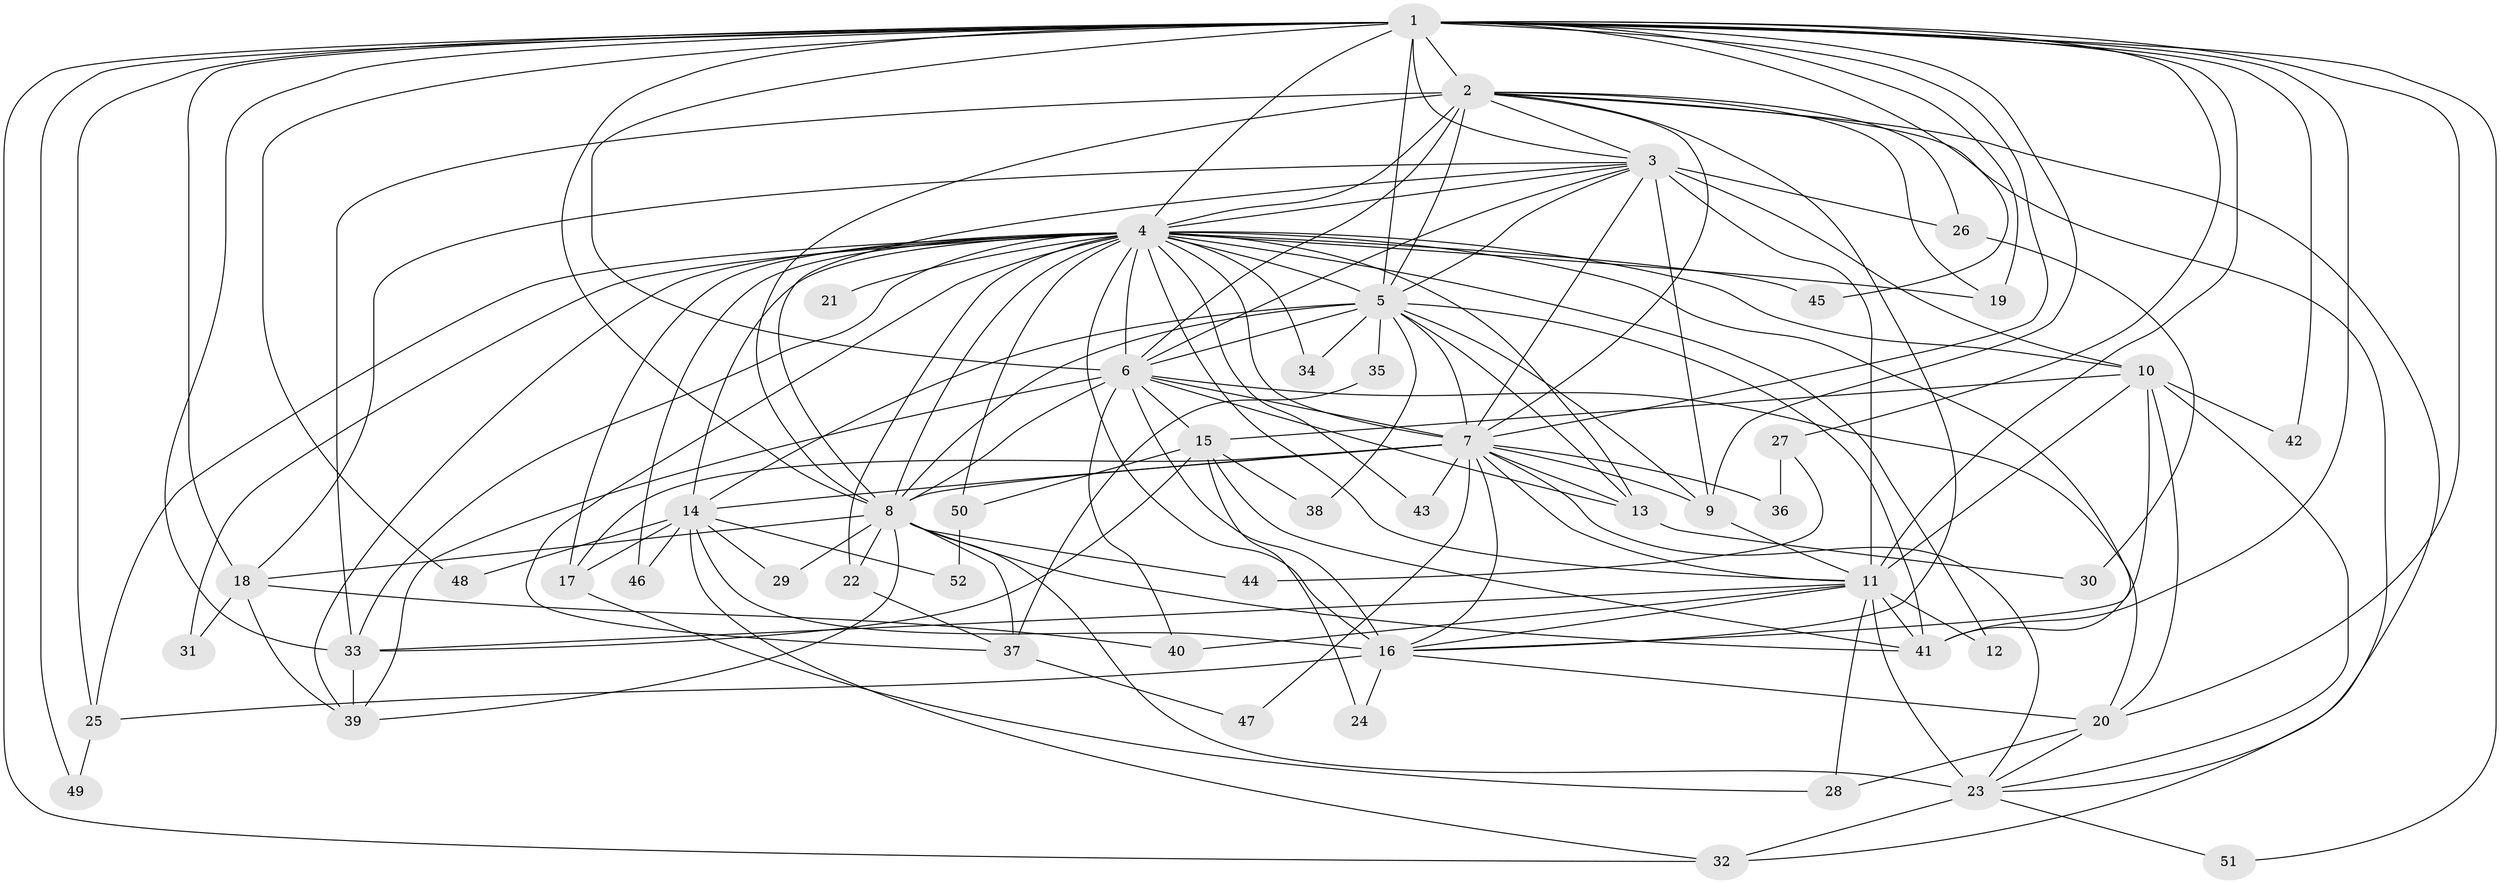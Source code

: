 // original degree distribution, {23: 0.0078125, 22: 0.015625, 31: 0.0078125, 36: 0.0078125, 19: 0.015625, 24: 0.0078125, 12: 0.0078125, 21: 0.0078125, 4: 0.1015625, 8: 0.0078125, 3: 0.171875, 11: 0.0078125, 6: 0.0234375, 2: 0.5625, 5: 0.0390625, 9: 0.0078125}
// Generated by graph-tools (version 1.1) at 2025/49/03/04/25 22:49:41]
// undirected, 52 vertices, 153 edges
graph export_dot {
  node [color=gray90,style=filled];
  1;
  2;
  3;
  4;
  5;
  6;
  7;
  8;
  9;
  10;
  11;
  12;
  13;
  14;
  15;
  16;
  17;
  18;
  19;
  20;
  21;
  22;
  23;
  24;
  25;
  26;
  27;
  28;
  29;
  30;
  31;
  32;
  33;
  34;
  35;
  36;
  37;
  38;
  39;
  40;
  41;
  42;
  43;
  44;
  45;
  46;
  47;
  48;
  49;
  50;
  51;
  52;
  1 -- 2 [weight=3.0];
  1 -- 3 [weight=4.0];
  1 -- 4 [weight=2.0];
  1 -- 5 [weight=3.0];
  1 -- 6 [weight=4.0];
  1 -- 7 [weight=3.0];
  1 -- 8 [weight=2.0];
  1 -- 9 [weight=1.0];
  1 -- 11 [weight=3.0];
  1 -- 18 [weight=2.0];
  1 -- 19 [weight=3.0];
  1 -- 20 [weight=1.0];
  1 -- 25 [weight=2.0];
  1 -- 27 [weight=1.0];
  1 -- 32 [weight=1.0];
  1 -- 33 [weight=1.0];
  1 -- 41 [weight=2.0];
  1 -- 42 [weight=1.0];
  1 -- 45 [weight=1.0];
  1 -- 48 [weight=1.0];
  1 -- 49 [weight=1.0];
  1 -- 51 [weight=1.0];
  2 -- 3 [weight=1.0];
  2 -- 4 [weight=1.0];
  2 -- 5 [weight=1.0];
  2 -- 6 [weight=3.0];
  2 -- 7 [weight=1.0];
  2 -- 8 [weight=1.0];
  2 -- 16 [weight=1.0];
  2 -- 19 [weight=1.0];
  2 -- 23 [weight=1.0];
  2 -- 26 [weight=2.0];
  2 -- 32 [weight=1.0];
  2 -- 33 [weight=5.0];
  3 -- 4 [weight=1.0];
  3 -- 5 [weight=1.0];
  3 -- 6 [weight=3.0];
  3 -- 7 [weight=2.0];
  3 -- 8 [weight=2.0];
  3 -- 9 [weight=1.0];
  3 -- 10 [weight=1.0];
  3 -- 11 [weight=12.0];
  3 -- 18 [weight=1.0];
  3 -- 26 [weight=2.0];
  4 -- 5 [weight=1.0];
  4 -- 6 [weight=3.0];
  4 -- 7 [weight=2.0];
  4 -- 8 [weight=1.0];
  4 -- 10 [weight=1.0];
  4 -- 11 [weight=1.0];
  4 -- 12 [weight=1.0];
  4 -- 13 [weight=1.0];
  4 -- 14 [weight=1.0];
  4 -- 16 [weight=2.0];
  4 -- 17 [weight=1.0];
  4 -- 19 [weight=2.0];
  4 -- 21 [weight=1.0];
  4 -- 22 [weight=1.0];
  4 -- 25 [weight=1.0];
  4 -- 31 [weight=1.0];
  4 -- 33 [weight=1.0];
  4 -- 34 [weight=1.0];
  4 -- 37 [weight=1.0];
  4 -- 39 [weight=1.0];
  4 -- 41 [weight=1.0];
  4 -- 43 [weight=1.0];
  4 -- 45 [weight=1.0];
  4 -- 46 [weight=1.0];
  4 -- 50 [weight=1.0];
  5 -- 6 [weight=3.0];
  5 -- 7 [weight=1.0];
  5 -- 8 [weight=1.0];
  5 -- 9 [weight=1.0];
  5 -- 13 [weight=1.0];
  5 -- 14 [weight=1.0];
  5 -- 34 [weight=1.0];
  5 -- 35 [weight=1.0];
  5 -- 38 [weight=1.0];
  5 -- 41 [weight=1.0];
  6 -- 7 [weight=9.0];
  6 -- 8 [weight=2.0];
  6 -- 13 [weight=1.0];
  6 -- 15 [weight=2.0];
  6 -- 16 [weight=8.0];
  6 -- 20 [weight=1.0];
  6 -- 39 [weight=1.0];
  6 -- 40 [weight=1.0];
  7 -- 8 [weight=1.0];
  7 -- 9 [weight=1.0];
  7 -- 11 [weight=1.0];
  7 -- 13 [weight=2.0];
  7 -- 14 [weight=1.0];
  7 -- 16 [weight=2.0];
  7 -- 17 [weight=1.0];
  7 -- 23 [weight=1.0];
  7 -- 36 [weight=1.0];
  7 -- 43 [weight=1.0];
  7 -- 47 [weight=1.0];
  8 -- 18 [weight=1.0];
  8 -- 22 [weight=1.0];
  8 -- 23 [weight=2.0];
  8 -- 29 [weight=1.0];
  8 -- 37 [weight=1.0];
  8 -- 39 [weight=1.0];
  8 -- 41 [weight=1.0];
  8 -- 44 [weight=1.0];
  9 -- 11 [weight=1.0];
  10 -- 11 [weight=1.0];
  10 -- 15 [weight=1.0];
  10 -- 16 [weight=1.0];
  10 -- 20 [weight=1.0];
  10 -- 23 [weight=1.0];
  10 -- 42 [weight=1.0];
  11 -- 12 [weight=1.0];
  11 -- 16 [weight=1.0];
  11 -- 23 [weight=3.0];
  11 -- 28 [weight=1.0];
  11 -- 33 [weight=1.0];
  11 -- 40 [weight=1.0];
  11 -- 41 [weight=1.0];
  13 -- 30 [weight=1.0];
  14 -- 16 [weight=2.0];
  14 -- 17 [weight=1.0];
  14 -- 29 [weight=1.0];
  14 -- 32 [weight=1.0];
  14 -- 46 [weight=1.0];
  14 -- 48 [weight=1.0];
  14 -- 52 [weight=1.0];
  15 -- 24 [weight=1.0];
  15 -- 33 [weight=1.0];
  15 -- 38 [weight=1.0];
  15 -- 41 [weight=1.0];
  15 -- 50 [weight=1.0];
  16 -- 20 [weight=1.0];
  16 -- 24 [weight=1.0];
  16 -- 25 [weight=1.0];
  17 -- 28 [weight=1.0];
  18 -- 31 [weight=1.0];
  18 -- 39 [weight=1.0];
  18 -- 40 [weight=1.0];
  20 -- 23 [weight=2.0];
  20 -- 28 [weight=1.0];
  22 -- 37 [weight=1.0];
  23 -- 32 [weight=1.0];
  23 -- 51 [weight=1.0];
  25 -- 49 [weight=1.0];
  26 -- 30 [weight=1.0];
  27 -- 36 [weight=1.0];
  27 -- 44 [weight=1.0];
  33 -- 39 [weight=1.0];
  35 -- 37 [weight=1.0];
  37 -- 47 [weight=1.0];
  50 -- 52 [weight=1.0];
}
